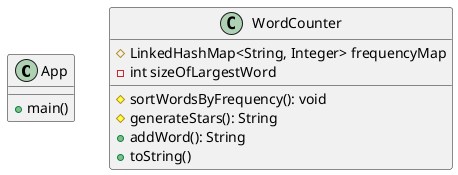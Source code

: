 @startuml

class App {
  +main()
}

class WordCounter {
  #LinkedHashMap<String, Integer> frequencyMap
  -int sizeOfLargestWord
  #sortWordsByFrequency(): void
  #generateStars(): String
  +addWord(): String
  +toString()
}

@enduml
